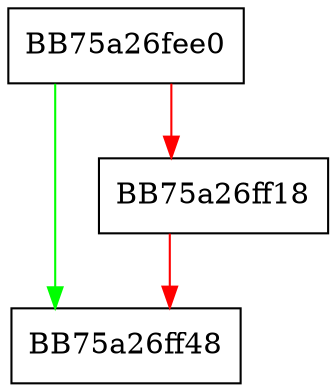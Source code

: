 digraph Init {
  node [shape="box"];
  graph [splines=ortho];
  BB75a26fee0 -> BB75a26ff48 [color="green"];
  BB75a26fee0 -> BB75a26ff18 [color="red"];
  BB75a26ff18 -> BB75a26ff48 [color="red"];
}